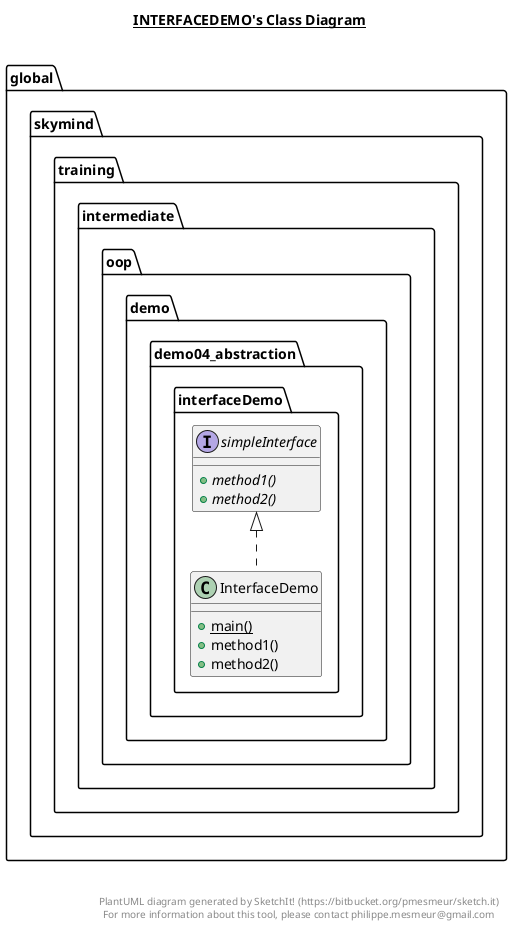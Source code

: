 @startuml

title __INTERFACEDEMO's Class Diagram__\n

  namespace global.skymind {
    namespace training.intermediate.oop.demo.demo04_abstraction.interfaceDemo {
      class global.skymind.training.intermediate.oop.demo.demo04_abstraction.interfaceDemo.InterfaceDemo {
          {static} + main()
          + method1()
          + method2()
      }
    }
  }
  

  namespace global.skymind {
    namespace training.intermediate.oop.demo.demo04_abstraction.interfaceDemo {
      interface global.skymind.training.intermediate.oop.demo.demo04_abstraction.interfaceDemo.simpleInterface {
          {abstract} + method1()
          {abstract} + method2()
      }
    }
  }
  

  global.skymind.training.intermediate.oop.demo.demo04_abstraction.interfaceDemo.InterfaceDemo .up.|> global.skymind.training.intermediate.oop.demo.demo04_abstraction.interfaceDemo.simpleInterface


right footer


PlantUML diagram generated by SketchIt! (https://bitbucket.org/pmesmeur/sketch.it)
For more information about this tool, please contact philippe.mesmeur@gmail.com
endfooter

@enduml
